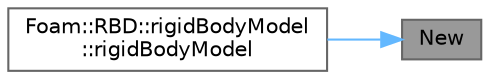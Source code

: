 digraph "New"
{
 // LATEX_PDF_SIZE
  bgcolor="transparent";
  edge [fontname=Helvetica,fontsize=10,labelfontname=Helvetica,labelfontsize=10];
  node [fontname=Helvetica,fontsize=10,shape=box,height=0.2,width=0.4];
  rankdir="RL";
  Node1 [id="Node000001",label="New",height=0.2,width=0.4,color="gray40", fillcolor="grey60", style="filled", fontcolor="black",tooltip=" "];
  Node1 -> Node2 [id="edge1_Node000001_Node000002",dir="back",color="steelblue1",style="solid",tooltip=" "];
  Node2 [id="Node000002",label="Foam::RBD::rigidBodyModel\l::rigidBodyModel",height=0.2,width=0.4,color="grey40", fillcolor="white", style="filled",URL="$classFoam_1_1RBD_1_1rigidBodyModel.html#a1dc8886e85de2b83f0248ba96c844bbb",tooltip=" "];
}
